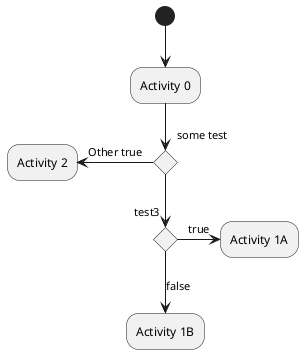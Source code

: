 {
  "sha1": "9e0b2wh34j44ftlsz5bl3cb9d72hyye",
  "insertion": {
    "when": "2024-05-30T20:48:21.662Z",
    "user": "plantuml@gmail.com"
  }
}
@startuml
(*) --> "Activity 0"

if "some test" then
  if "test3" then
    -right->[true] "Activity 1A"
  else
    -->[false] "Activity 1B"
  endif
else
  -left->[Other true] "Activity 2"
endif
@enduml
